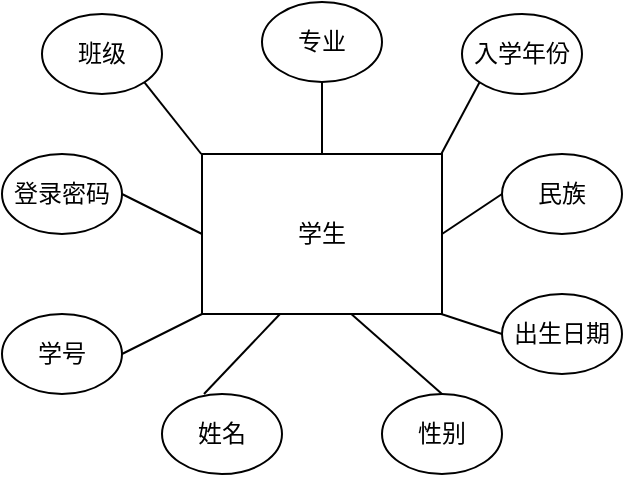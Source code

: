 <mxfile version="10.7.9" type="github"><diagram id="tthgP4a93NELxY2r1cN3" name="Page-1"><mxGraphModel dx="754" dy="369" grid="1" gridSize="10" guides="1" tooltips="1" connect="1" arrows="1" fold="1" page="1" pageScale="1" pageWidth="827" pageHeight="1169" math="0" shadow="0"><root><mxCell id="0"/><mxCell id="1" parent="0"/><mxCell id="AM9mEix3_23FyhjvX9e6-1" value="学生" style="rounded=0;whiteSpace=wrap;html=1;" vertex="1" parent="1"><mxGeometry x="280" y="640" width="120" height="80" as="geometry"/></mxCell><mxCell id="AM9mEix3_23FyhjvX9e6-2" value="学号" style="ellipse;whiteSpace=wrap;html=1;" vertex="1" parent="1"><mxGeometry x="180" y="720" width="60" height="40" as="geometry"/></mxCell><mxCell id="AM9mEix3_23FyhjvX9e6-3" value="性别" style="ellipse;whiteSpace=wrap;html=1;" vertex="1" parent="1"><mxGeometry x="370" y="760" width="60" height="40" as="geometry"/></mxCell><mxCell id="AM9mEix3_23FyhjvX9e6-4" value="姓名" style="ellipse;whiteSpace=wrap;html=1;" vertex="1" parent="1"><mxGeometry x="260" y="760" width="60" height="40" as="geometry"/></mxCell><mxCell id="AM9mEix3_23FyhjvX9e6-5" value="出生日期" style="ellipse;whiteSpace=wrap;html=1;" vertex="1" parent="1"><mxGeometry x="430" y="710" width="60" height="40" as="geometry"/></mxCell><mxCell id="AM9mEix3_23FyhjvX9e6-6" value="专业" style="ellipse;whiteSpace=wrap;html=1;" vertex="1" parent="1"><mxGeometry x="310" y="564" width="60" height="40" as="geometry"/></mxCell><mxCell id="AM9mEix3_23FyhjvX9e6-7" value="民族" style="ellipse;whiteSpace=wrap;html=1;" vertex="1" parent="1"><mxGeometry x="430" y="640" width="60" height="40" as="geometry"/></mxCell><mxCell id="AM9mEix3_23FyhjvX9e6-8" value="入学年份" style="ellipse;whiteSpace=wrap;html=1;" vertex="1" parent="1"><mxGeometry x="410" y="570" width="60" height="40" as="geometry"/></mxCell><mxCell id="AM9mEix3_23FyhjvX9e6-10" value="班级" style="ellipse;whiteSpace=wrap;html=1;" vertex="1" parent="1"><mxGeometry x="200" y="570" width="60" height="40" as="geometry"/></mxCell><mxCell id="AM9mEix3_23FyhjvX9e6-11" value="登录密码" style="ellipse;whiteSpace=wrap;html=1;" vertex="1" parent="1"><mxGeometry x="180" y="640" width="60" height="40" as="geometry"/></mxCell><mxCell id="AM9mEix3_23FyhjvX9e6-14" value="" style="endArrow=none;html=1;exitX=0.325;exitY=1;exitDx=0;exitDy=0;exitPerimeter=0;" edge="1" parent="1" source="AM9mEix3_23FyhjvX9e6-1"><mxGeometry width="50" height="50" relative="1" as="geometry"><mxPoint x="281" y="720" as="sourcePoint"/><mxPoint x="281" y="760" as="targetPoint"/></mxGeometry></mxCell><mxCell id="AM9mEix3_23FyhjvX9e6-15" value="" style="endArrow=none;html=1;entryX=0.622;entryY=1;entryDx=0;entryDy=0;entryPerimeter=0;exitX=0.5;exitY=0;exitDx=0;exitDy=0;" edge="1" parent="1" source="AM9mEix3_23FyhjvX9e6-3" target="AM9mEix3_23FyhjvX9e6-1"><mxGeometry width="50" height="50" relative="1" as="geometry"><mxPoint x="180" y="870" as="sourcePoint"/><mxPoint x="230" y="820" as="targetPoint"/></mxGeometry></mxCell><mxCell id="AM9mEix3_23FyhjvX9e6-16" value="" style="endArrow=none;html=1;exitX=1;exitY=0.5;exitDx=0;exitDy=0;" edge="1" parent="1" source="AM9mEix3_23FyhjvX9e6-2"><mxGeometry width="50" height="50" relative="1" as="geometry"><mxPoint x="180" y="870" as="sourcePoint"/><mxPoint x="280" y="720" as="targetPoint"/></mxGeometry></mxCell><mxCell id="AM9mEix3_23FyhjvX9e6-17" value="" style="endArrow=none;html=1;exitX=0;exitY=0.5;exitDx=0;exitDy=0;entryX=0.997;entryY=1;entryDx=0;entryDy=0;entryPerimeter=0;" edge="1" parent="1" source="AM9mEix3_23FyhjvX9e6-5" target="AM9mEix3_23FyhjvX9e6-1"><mxGeometry width="50" height="50" relative="1" as="geometry"><mxPoint x="180" y="870" as="sourcePoint"/><mxPoint x="420" y="740" as="targetPoint"/></mxGeometry></mxCell><mxCell id="AM9mEix3_23FyhjvX9e6-18" value="" style="endArrow=none;html=1;entryX=0;entryY=0.5;entryDx=0;entryDy=0;exitX=1;exitY=0.5;exitDx=0;exitDy=0;" edge="1" parent="1" source="AM9mEix3_23FyhjvX9e6-1" target="AM9mEix3_23FyhjvX9e6-7"><mxGeometry width="50" height="50" relative="1" as="geometry"><mxPoint x="400" y="680" as="sourcePoint"/><mxPoint x="230" y="820" as="targetPoint"/></mxGeometry></mxCell><mxCell id="AM9mEix3_23FyhjvX9e6-19" value="" style="endArrow=none;html=1;entryX=0;entryY=0.5;entryDx=0;entryDy=0;exitX=1;exitY=0.5;exitDx=0;exitDy=0;exitPerimeter=0;" edge="1" parent="1" source="AM9mEix3_23FyhjvX9e6-11" target="AM9mEix3_23FyhjvX9e6-1"><mxGeometry width="50" height="50" relative="1" as="geometry"><mxPoint x="180" y="870" as="sourcePoint"/><mxPoint x="230" y="820" as="targetPoint"/></mxGeometry></mxCell><mxCell id="AM9mEix3_23FyhjvX9e6-20" value="" style="endArrow=none;html=1;entryX=1;entryY=1;entryDx=0;entryDy=0;exitX=-0.003;exitY=0;exitDx=0;exitDy=0;exitPerimeter=0;" edge="1" parent="1" source="AM9mEix3_23FyhjvX9e6-1" target="AM9mEix3_23FyhjvX9e6-10"><mxGeometry width="50" height="50" relative="1" as="geometry"><mxPoint x="180" y="870" as="sourcePoint"/><mxPoint x="230" y="820" as="targetPoint"/></mxGeometry></mxCell><mxCell id="AM9mEix3_23FyhjvX9e6-21" value="" style="endArrow=none;html=1;entryX=0.5;entryY=1;entryDx=0;entryDy=0;exitX=0.5;exitY=0;exitDx=0;exitDy=0;" edge="1" parent="1" source="AM9mEix3_23FyhjvX9e6-1" target="AM9mEix3_23FyhjvX9e6-6"><mxGeometry width="50" height="50" relative="1" as="geometry"><mxPoint x="180" y="870" as="sourcePoint"/><mxPoint x="230" y="820" as="targetPoint"/></mxGeometry></mxCell><mxCell id="AM9mEix3_23FyhjvX9e6-22" value="" style="endArrow=none;html=1;entryX=0;entryY=1;entryDx=0;entryDy=0;exitX=0.997;exitY=0;exitDx=0;exitDy=0;exitPerimeter=0;" edge="1" parent="1" source="AM9mEix3_23FyhjvX9e6-1" target="AM9mEix3_23FyhjvX9e6-8"><mxGeometry width="50" height="50" relative="1" as="geometry"><mxPoint x="180" y="870" as="sourcePoint"/><mxPoint x="230" y="820" as="targetPoint"/></mxGeometry></mxCell></root></mxGraphModel></diagram></mxfile>